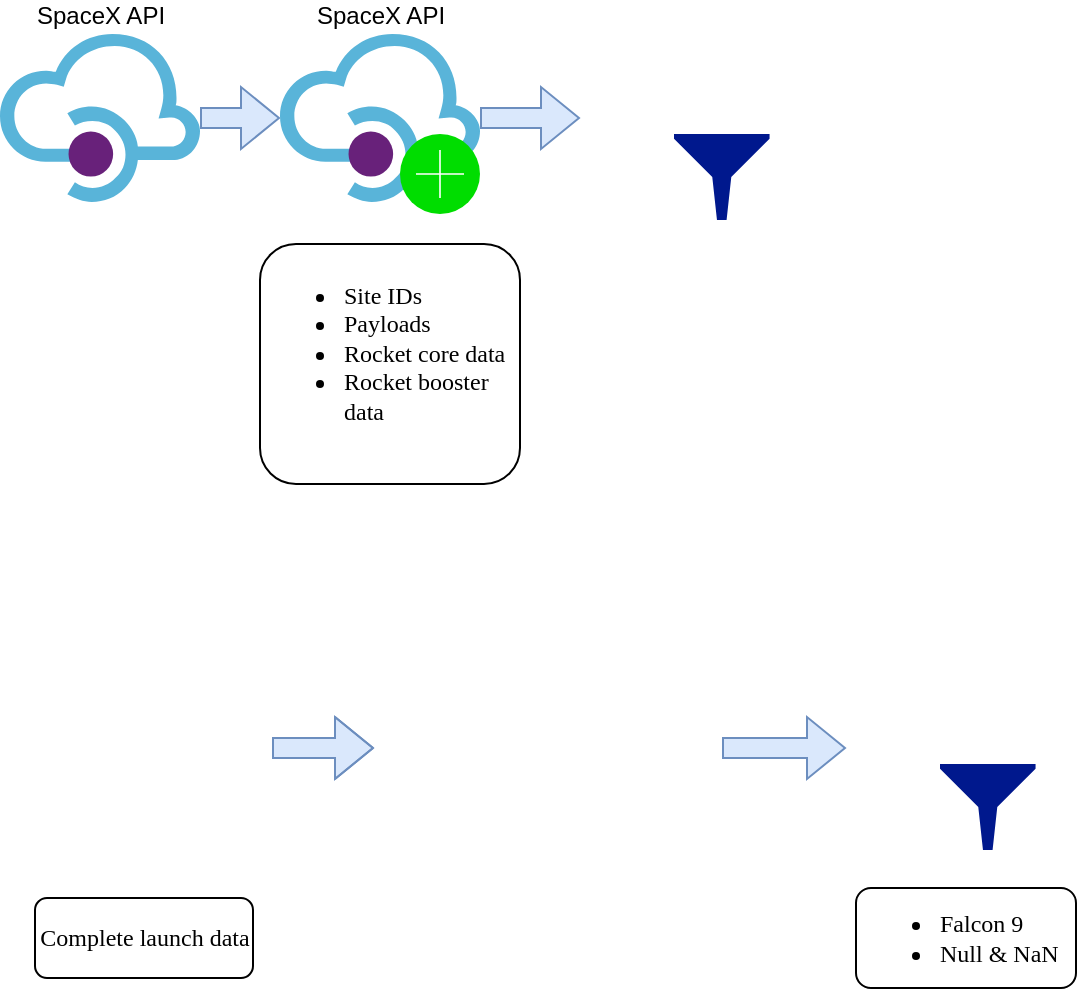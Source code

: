 <mxfile version="16.6.6" type="device"><diagram id="BvmlogUvuTAUB8XIcNcQ" name="Page-1"><mxGraphModel dx="1185" dy="635" grid="0" gridSize="10" guides="1" tooltips="1" connect="1" arrows="1" fold="1" page="1" pageScale="1" pageWidth="850" pageHeight="1100" math="0" shadow="0"><root><mxCell id="0"/><mxCell id="1" parent="0"/><mxCell id="yoI9JWtSSldoVO6vLn3I-22" value="" style="edgeStyle=orthogonalEdgeStyle;shape=flexArrow;rounded=0;orthogonalLoop=1;jettySize=auto;html=1;fontFamily=Verdana;fillColor=#dae8fc;strokeColor=#6c8ebf;" edge="1" parent="1" source="yoI9JWtSSldoVO6vLn3I-1" target="yoI9JWtSSldoVO6vLn3I-4"><mxGeometry relative="1" as="geometry"/></mxCell><mxCell id="yoI9JWtSSldoVO6vLn3I-1" value="SpaceX API" style="sketch=0;aspect=fixed;html=1;points=[];align=center;image;fontSize=12;image=img/lib/mscae/API_Management.svg;labelPosition=center;verticalLabelPosition=top;verticalAlign=bottom;" vertex="1" parent="1"><mxGeometry x="40" y="50" width="100" height="84" as="geometry"/></mxCell><mxCell id="yoI9JWtSSldoVO6vLn3I-23" value="" style="edgeStyle=orthogonalEdgeStyle;shape=flexArrow;rounded=0;orthogonalLoop=1;jettySize=auto;html=1;fontFamily=Verdana;fillColor=#dae8fc;strokeColor=#6c8ebf;" edge="1" parent="1" source="yoI9JWtSSldoVO6vLn3I-4" target="yoI9JWtSSldoVO6vLn3I-20"><mxGeometry relative="1" as="geometry"/></mxCell><mxCell id="yoI9JWtSSldoVO6vLn3I-4" value="SpaceX API" style="sketch=0;aspect=fixed;html=1;points=[];align=center;image;fontSize=12;image=img/lib/mscae/API_Management.svg;labelPosition=center;verticalLabelPosition=top;verticalAlign=bottom;" vertex="1" parent="1"><mxGeometry x="180" y="50" width="100" height="84" as="geometry"/></mxCell><mxCell id="yoI9JWtSSldoVO6vLn3I-10" value="Complete launch data" style="rounded=1;whiteSpace=wrap;html=1;fontFamily=Verdana;" vertex="1" parent="1"><mxGeometry x="57.5" y="482" width="109" height="40" as="geometry"/></mxCell><mxCell id="yoI9JWtSSldoVO6vLn3I-12" value="&lt;ul&gt;&lt;li&gt;Site IDs&lt;/li&gt;&lt;li&gt;Payloads&lt;/li&gt;&lt;li&gt;Rocket core data&lt;/li&gt;&lt;li&gt;Rocket booster data&lt;/li&gt;&lt;/ul&gt;" style="rounded=1;whiteSpace=wrap;html=1;fontFamily=Verdana;labelPosition=center;verticalLabelPosition=middle;align=left;verticalAlign=top;" vertex="1" parent="1"><mxGeometry x="170" y="155" width="130" height="120" as="geometry"/></mxCell><mxCell id="yoI9JWtSSldoVO6vLn3I-13" value="&lt;ul&gt;&lt;li&gt;Falcon 9&lt;/li&gt;&lt;li&gt;Null &amp;amp; NaN&lt;/li&gt;&lt;/ul&gt;" style="rounded=1;whiteSpace=wrap;html=1;fontFamily=Verdana;align=left;" vertex="1" parent="1"><mxGeometry x="468" y="477" width="110" height="50" as="geometry"/></mxCell><mxCell id="yoI9JWtSSldoVO6vLn3I-14" value="" style="shape=image;html=1;verticalAlign=top;verticalLabelPosition=bottom;labelBackgroundColor=#ffffff;imageAspect=0;aspect=fixed;image=https://cdn3.iconfinder.com/data/icons/UltimateGnome/128x128/stock/stock_new-spreadsheet.png" vertex="1" parent="1"><mxGeometry x="100" y="100" width="50" height="50" as="geometry"/></mxCell><mxCell id="yoI9JWtSSldoVO6vLn3I-15" value="" style="html=1;verticalLabelPosition=bottom;labelBackgroundColor=#ffffff;verticalAlign=top;shadow=0;dashed=0;strokeWidth=2;shape=mxgraph.ios7.misc.add;fillColor=#00dd00;strokeColor=#ffffff;sketch=0;" vertex="1" parent="1"><mxGeometry x="240" y="100" width="40" height="40" as="geometry"/></mxCell><mxCell id="yoI9JWtSSldoVO6vLn3I-20" value="" style="shape=image;html=1;verticalAlign=top;verticalLabelPosition=bottom;labelBackgroundColor=#ffffff;imageAspect=0;aspect=fixed;image=https://cdn1.iconfinder.com/data/icons/KDE_Crystal_Diamond_2.5_Classical_Mod/128x128/mimetypes/vcalendar.png;fontFamily=Verdana;" vertex="1" parent="1"><mxGeometry x="330" y="37" width="110" height="110" as="geometry"/></mxCell><mxCell id="yoI9JWtSSldoVO6vLn3I-18" value="" style="sketch=0;aspect=fixed;pointerEvents=1;shadow=0;dashed=0;html=1;strokeColor=none;labelPosition=center;verticalLabelPosition=bottom;verticalAlign=top;align=center;fillColor=#00188D;shape=mxgraph.mscae.enterprise.filter;fontFamily=Verdana;" vertex="1" parent="1"><mxGeometry x="377" y="100" width="47.78" height="43" as="geometry"/></mxCell><mxCell id="yoI9JWtSSldoVO6vLn3I-28" value="" style="edgeStyle=orthogonalEdgeStyle;shape=flexArrow;rounded=0;orthogonalLoop=1;jettySize=auto;html=1;fontFamily=Verdana;fillColor=#dae8fc;strokeColor=#6c8ebf;" edge="1" parent="1" source="yoI9JWtSSldoVO6vLn3I-26"><mxGeometry relative="1" as="geometry"><mxPoint x="227" y="407" as="targetPoint"/></mxGeometry></mxCell><mxCell id="yoI9JWtSSldoVO6vLn3I-26" value="" style="shape=image;html=1;verticalAlign=top;verticalLabelPosition=bottom;labelBackgroundColor=#ffffff;imageAspect=0;aspect=fixed;image=https://cdn4.iconfinder.com/data/icons/miu-black-social-2/60/wikipedia-128.png;fontFamily=Verdana;" vertex="1" parent="1"><mxGeometry x="48" y="343" width="128" height="128" as="geometry"/></mxCell><mxCell id="yoI9JWtSSldoVO6vLn3I-33" value="" style="edgeStyle=orthogonalEdgeStyle;shape=flexArrow;rounded=0;orthogonalLoop=1;jettySize=auto;html=1;fontFamily=Verdana;entryX=0;entryY=0.5;entryDx=0;entryDy=0;fillColor=#dae8fc;strokeColor=#6c8ebf;" edge="1" parent="1" source="yoI9JWtSSldoVO6vLn3I-30" target="yoI9JWtSSldoVO6vLn3I-31"><mxGeometry relative="1" as="geometry"/></mxCell><mxCell id="yoI9JWtSSldoVO6vLn3I-30" value="" style="shape=image;verticalLabelPosition=bottom;labelBackgroundColor=default;verticalAlign=top;aspect=fixed;imageAspect=0;image=https://miro.medium.com/max/1045/1*jN3vLj7R8m9BEpOJuMJT-w.png;" vertex="1" parent="1"><mxGeometry x="227" y="376.38" width="174" height="61.24" as="geometry"/></mxCell><mxCell id="yoI9JWtSSldoVO6vLn3I-31" value="" style="shape=image;html=1;verticalAlign=top;verticalLabelPosition=bottom;labelBackgroundColor=#ffffff;imageAspect=0;aspect=fixed;image=https://cdn1.iconfinder.com/data/icons/KDE_Crystal_Diamond_2.5_Classical_Mod/128x128/mimetypes/vcalendar.png;fontFamily=Verdana;" vertex="1" parent="1"><mxGeometry x="463" y="352" width="110" height="110" as="geometry"/></mxCell><mxCell id="yoI9JWtSSldoVO6vLn3I-32" value="" style="sketch=0;aspect=fixed;pointerEvents=1;shadow=0;dashed=0;html=1;strokeColor=none;labelPosition=center;verticalLabelPosition=bottom;verticalAlign=top;align=center;fillColor=#00188D;shape=mxgraph.mscae.enterprise.filter;fontFamily=Verdana;" vertex="1" parent="1"><mxGeometry x="510" y="415" width="47.78" height="43" as="geometry"/></mxCell></root></mxGraphModel></diagram></mxfile>